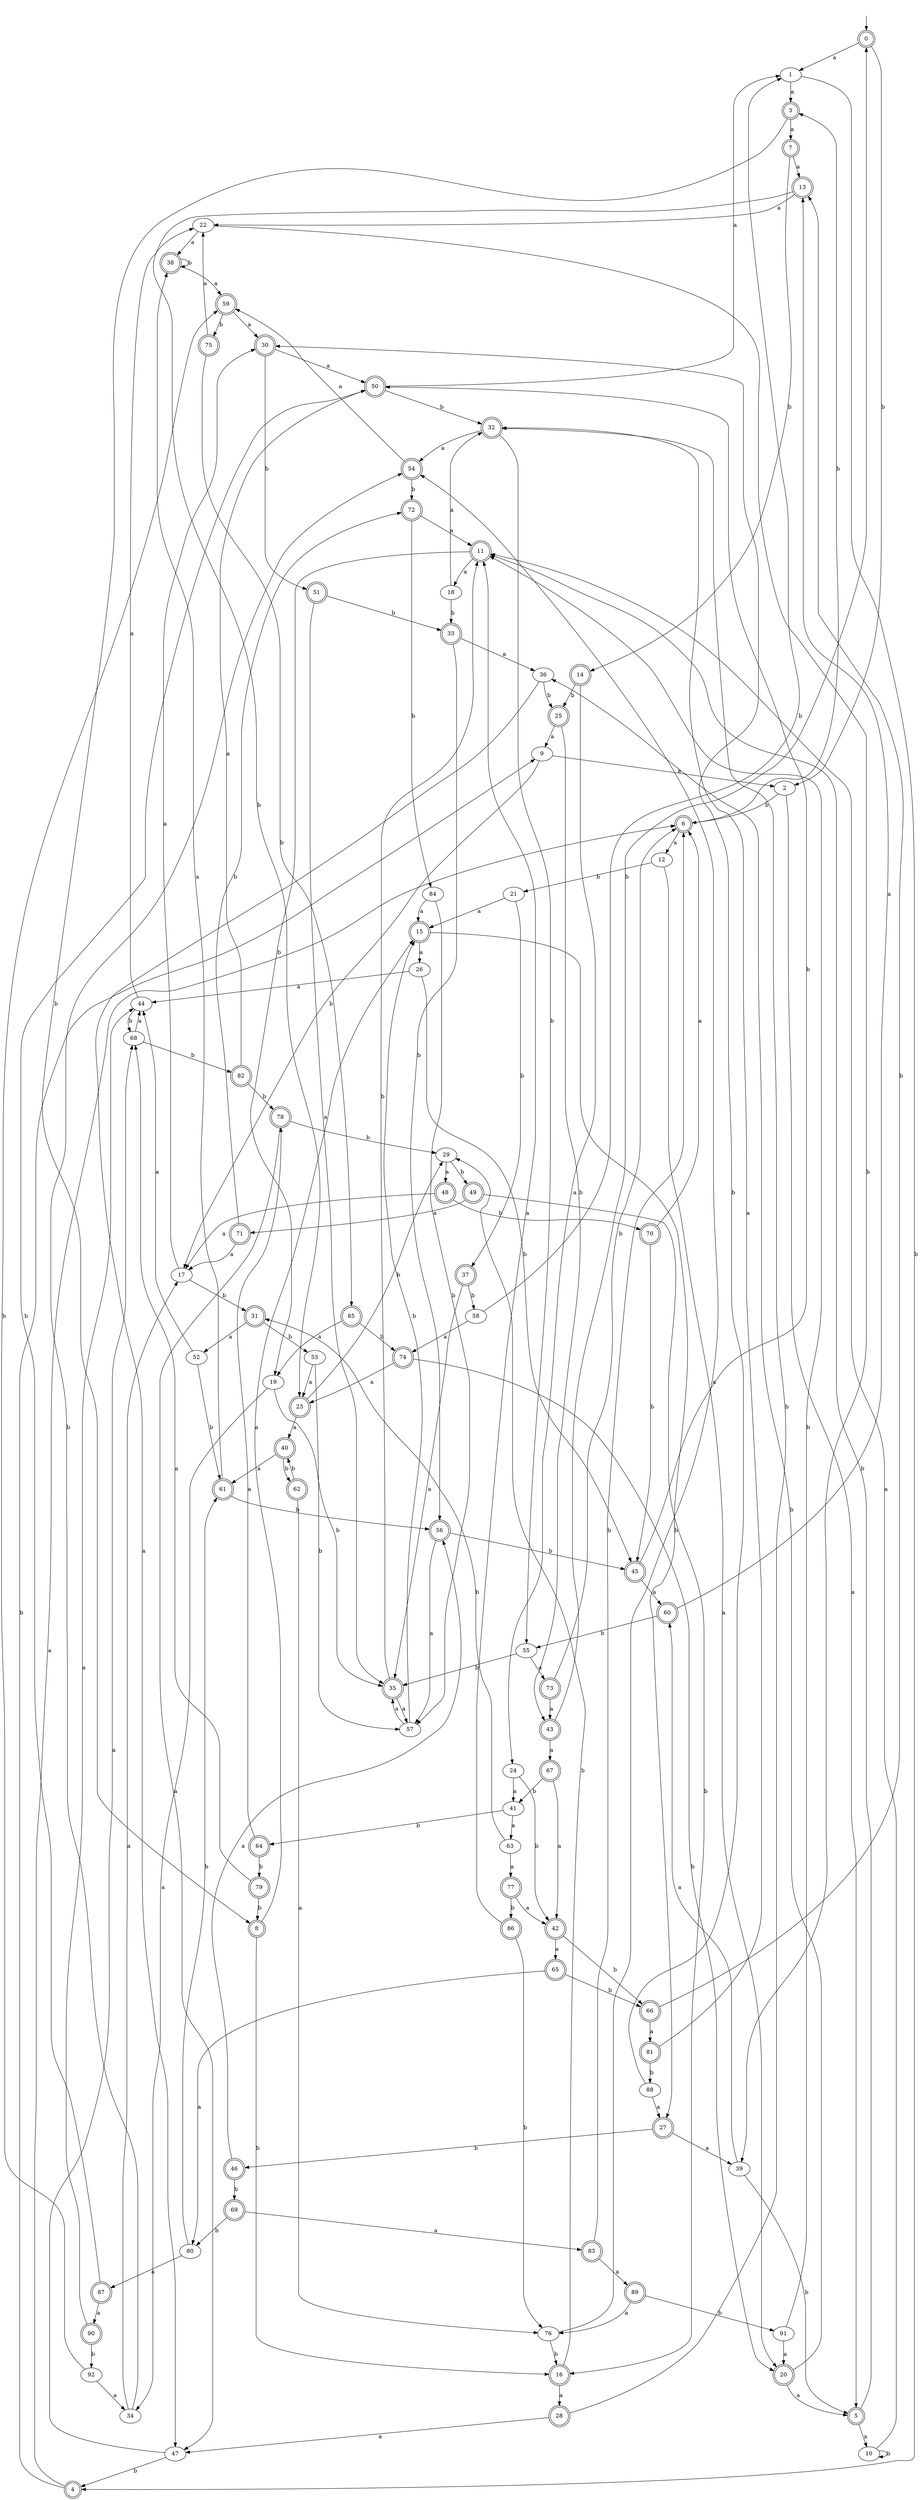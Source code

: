 digraph RandomDFA {
  __start0 [label="", shape=none];
  __start0 -> 0 [label=""];
  0 [shape=circle] [shape=doublecircle]
  0 -> 1 [label="a"]
  0 -> 2 [label="b"]
  1
  1 -> 3 [label="a"]
  1 -> 4 [label="b"]
  2
  2 -> 5 [label="a"]
  2 -> 6 [label="b"]
  3 [shape=doublecircle]
  3 -> 7 [label="a"]
  3 -> 8 [label="b"]
  4 [shape=doublecircle]
  4 -> 6 [label="a"]
  4 -> 9 [label="b"]
  5 [shape=doublecircle]
  5 -> 10 [label="a"]
  5 -> 11 [label="b"]
  6 [shape=doublecircle]
  6 -> 12 [label="a"]
  6 -> 3 [label="b"]
  7 [shape=doublecircle]
  7 -> 13 [label="a"]
  7 -> 14 [label="b"]
  8 [shape=doublecircle]
  8 -> 15 [label="a"]
  8 -> 16 [label="b"]
  9
  9 -> 2 [label="a"]
  9 -> 17 [label="b"]
  10
  10 -> 11 [label="a"]
  10 -> 10 [label="b"]
  11 [shape=doublecircle]
  11 -> 18 [label="a"]
  11 -> 19 [label="b"]
  12
  12 -> 20 [label="a"]
  12 -> 21 [label="b"]
  13 [shape=doublecircle]
  13 -> 22 [label="a"]
  13 -> 23 [label="b"]
  14 [shape=doublecircle]
  14 -> 24 [label="a"]
  14 -> 25 [label="b"]
  15 [shape=doublecircle]
  15 -> 26 [label="a"]
  15 -> 27 [label="b"]
  16 [shape=doublecircle]
  16 -> 28 [label="a"]
  16 -> 29 [label="b"]
  17
  17 -> 30 [label="a"]
  17 -> 31 [label="b"]
  18
  18 -> 32 [label="a"]
  18 -> 33 [label="b"]
  19
  19 -> 34 [label="a"]
  19 -> 35 [label="b"]
  20 [shape=doublecircle]
  20 -> 5 [label="a"]
  20 -> 36 [label="b"]
  21
  21 -> 15 [label="a"]
  21 -> 37 [label="b"]
  22
  22 -> 38 [label="a"]
  22 -> 39 [label="b"]
  23 [shape=doublecircle]
  23 -> 40 [label="a"]
  23 -> 29 [label="b"]
  24
  24 -> 41 [label="a"]
  24 -> 42 [label="b"]
  25 [shape=doublecircle]
  25 -> 9 [label="a"]
  25 -> 43 [label="b"]
  26
  26 -> 44 [label="a"]
  26 -> 45 [label="b"]
  27 [shape=doublecircle]
  27 -> 39 [label="a"]
  27 -> 46 [label="b"]
  28 [shape=doublecircle]
  28 -> 47 [label="a"]
  28 -> 32 [label="b"]
  29
  29 -> 48 [label="a"]
  29 -> 49 [label="b"]
  30 [shape=doublecircle]
  30 -> 50 [label="a"]
  30 -> 51 [label="b"]
  31 [shape=doublecircle]
  31 -> 52 [label="a"]
  31 -> 53 [label="b"]
  32 [shape=doublecircle]
  32 -> 54 [label="a"]
  32 -> 55 [label="b"]
  33 [shape=doublecircle]
  33 -> 36 [label="a"]
  33 -> 56 [label="b"]
  34
  34 -> 17 [label="a"]
  34 -> 54 [label="b"]
  35 [shape=doublecircle]
  35 -> 57 [label="a"]
  35 -> 11 [label="b"]
  36
  36 -> 47 [label="a"]
  36 -> 25 [label="b"]
  37 [shape=doublecircle]
  37 -> 35 [label="a"]
  37 -> 58 [label="b"]
  38 [shape=doublecircle]
  38 -> 59 [label="a"]
  38 -> 38 [label="b"]
  39
  39 -> 60 [label="a"]
  39 -> 5 [label="b"]
  40 [shape=doublecircle]
  40 -> 61 [label="a"]
  40 -> 62 [label="b"]
  41
  41 -> 63 [label="a"]
  41 -> 64 [label="b"]
  42 [shape=doublecircle]
  42 -> 65 [label="a"]
  42 -> 66 [label="b"]
  43 [shape=doublecircle]
  43 -> 67 [label="a"]
  43 -> 0 [label="b"]
  44
  44 -> 22 [label="a"]
  44 -> 68 [label="b"]
  45 [shape=doublecircle]
  45 -> 60 [label="a"]
  45 -> 50 [label="b"]
  46 [shape=doublecircle]
  46 -> 56 [label="a"]
  46 -> 69 [label="b"]
  47
  47 -> 68 [label="a"]
  47 -> 4 [label="b"]
  48 [shape=doublecircle]
  48 -> 17 [label="a"]
  48 -> 70 [label="b"]
  49 [shape=doublecircle]
  49 -> 71 [label="a"]
  49 -> 16 [label="b"]
  50 [shape=doublecircle]
  50 -> 1 [label="a"]
  50 -> 32 [label="b"]
  51 [shape=doublecircle]
  51 -> 35 [label="a"]
  51 -> 33 [label="b"]
  52
  52 -> 44 [label="a"]
  52 -> 61 [label="b"]
  53
  53 -> 23 [label="a"]
  53 -> 57 [label="b"]
  54 [shape=doublecircle]
  54 -> 59 [label="a"]
  54 -> 72 [label="b"]
  55
  55 -> 73 [label="a"]
  55 -> 35 [label="b"]
  56 [shape=doublecircle]
  56 -> 57 [label="a"]
  56 -> 45 [label="b"]
  57
  57 -> 35 [label="a"]
  57 -> 15 [label="b"]
  58
  58 -> 74 [label="a"]
  58 -> 1 [label="b"]
  59 [shape=doublecircle]
  59 -> 30 [label="a"]
  59 -> 75 [label="b"]
  60 [shape=doublecircle]
  60 -> 13 [label="a"]
  60 -> 55 [label="b"]
  61 [shape=doublecircle]
  61 -> 38 [label="a"]
  61 -> 56 [label="b"]
  62 [shape=doublecircle]
  62 -> 76 [label="a"]
  62 -> 40 [label="b"]
  63
  63 -> 77 [label="a"]
  63 -> 31 [label="b"]
  64 [shape=doublecircle]
  64 -> 78 [label="a"]
  64 -> 79 [label="b"]
  65 [shape=doublecircle]
  65 -> 80 [label="a"]
  65 -> 66 [label="b"]
  66 [shape=doublecircle]
  66 -> 81 [label="a"]
  66 -> 13 [label="b"]
  67 [shape=doublecircle]
  67 -> 42 [label="a"]
  67 -> 41 [label="b"]
  68
  68 -> 44 [label="a"]
  68 -> 82 [label="b"]
  69 [shape=doublecircle]
  69 -> 83 [label="a"]
  69 -> 80 [label="b"]
  70 [shape=doublecircle]
  70 -> 6 [label="a"]
  70 -> 45 [label="b"]
  71 [shape=doublecircle]
  71 -> 17 [label="a"]
  71 -> 72 [label="b"]
  72 [shape=doublecircle]
  72 -> 11 [label="a"]
  72 -> 84 [label="b"]
  73 [shape=doublecircle]
  73 -> 43 [label="a"]
  73 -> 6 [label="b"]
  74 [shape=doublecircle]
  74 -> 23 [label="a"]
  74 -> 20 [label="b"]
  75 [shape=doublecircle]
  75 -> 22 [label="a"]
  75 -> 85 [label="b"]
  76
  76 -> 54 [label="a"]
  76 -> 16 [label="b"]
  77 [shape=doublecircle]
  77 -> 42 [label="a"]
  77 -> 86 [label="b"]
  78 [shape=doublecircle]
  78 -> 47 [label="a"]
  78 -> 29 [label="b"]
  79 [shape=doublecircle]
  79 -> 68 [label="a"]
  79 -> 8 [label="b"]
  80
  80 -> 87 [label="a"]
  80 -> 61 [label="b"]
  81 [shape=doublecircle]
  81 -> 32 [label="a"]
  81 -> 88 [label="b"]
  82 [shape=doublecircle]
  82 -> 50 [label="a"]
  82 -> 78 [label="b"]
  83 [shape=doublecircle]
  83 -> 89 [label="a"]
  83 -> 6 [label="b"]
  84
  84 -> 15 [label="a"]
  84 -> 57 [label="b"]
  85 [shape=doublecircle]
  85 -> 19 [label="a"]
  85 -> 74 [label="b"]
  86 [shape=doublecircle]
  86 -> 11 [label="a"]
  86 -> 76 [label="b"]
  87 [shape=doublecircle]
  87 -> 90 [label="a"]
  87 -> 50 [label="b"]
  88
  88 -> 27 [label="a"]
  88 -> 30 [label="b"]
  89 [shape=doublecircle]
  89 -> 76 [label="a"]
  89 -> 91 [label="b"]
  90 [shape=doublecircle]
  90 -> 44 [label="a"]
  90 -> 92 [label="b"]
  91
  91 -> 20 [label="a"]
  91 -> 11 [label="b"]
  92
  92 -> 34 [label="a"]
  92 -> 59 [label="b"]
}
